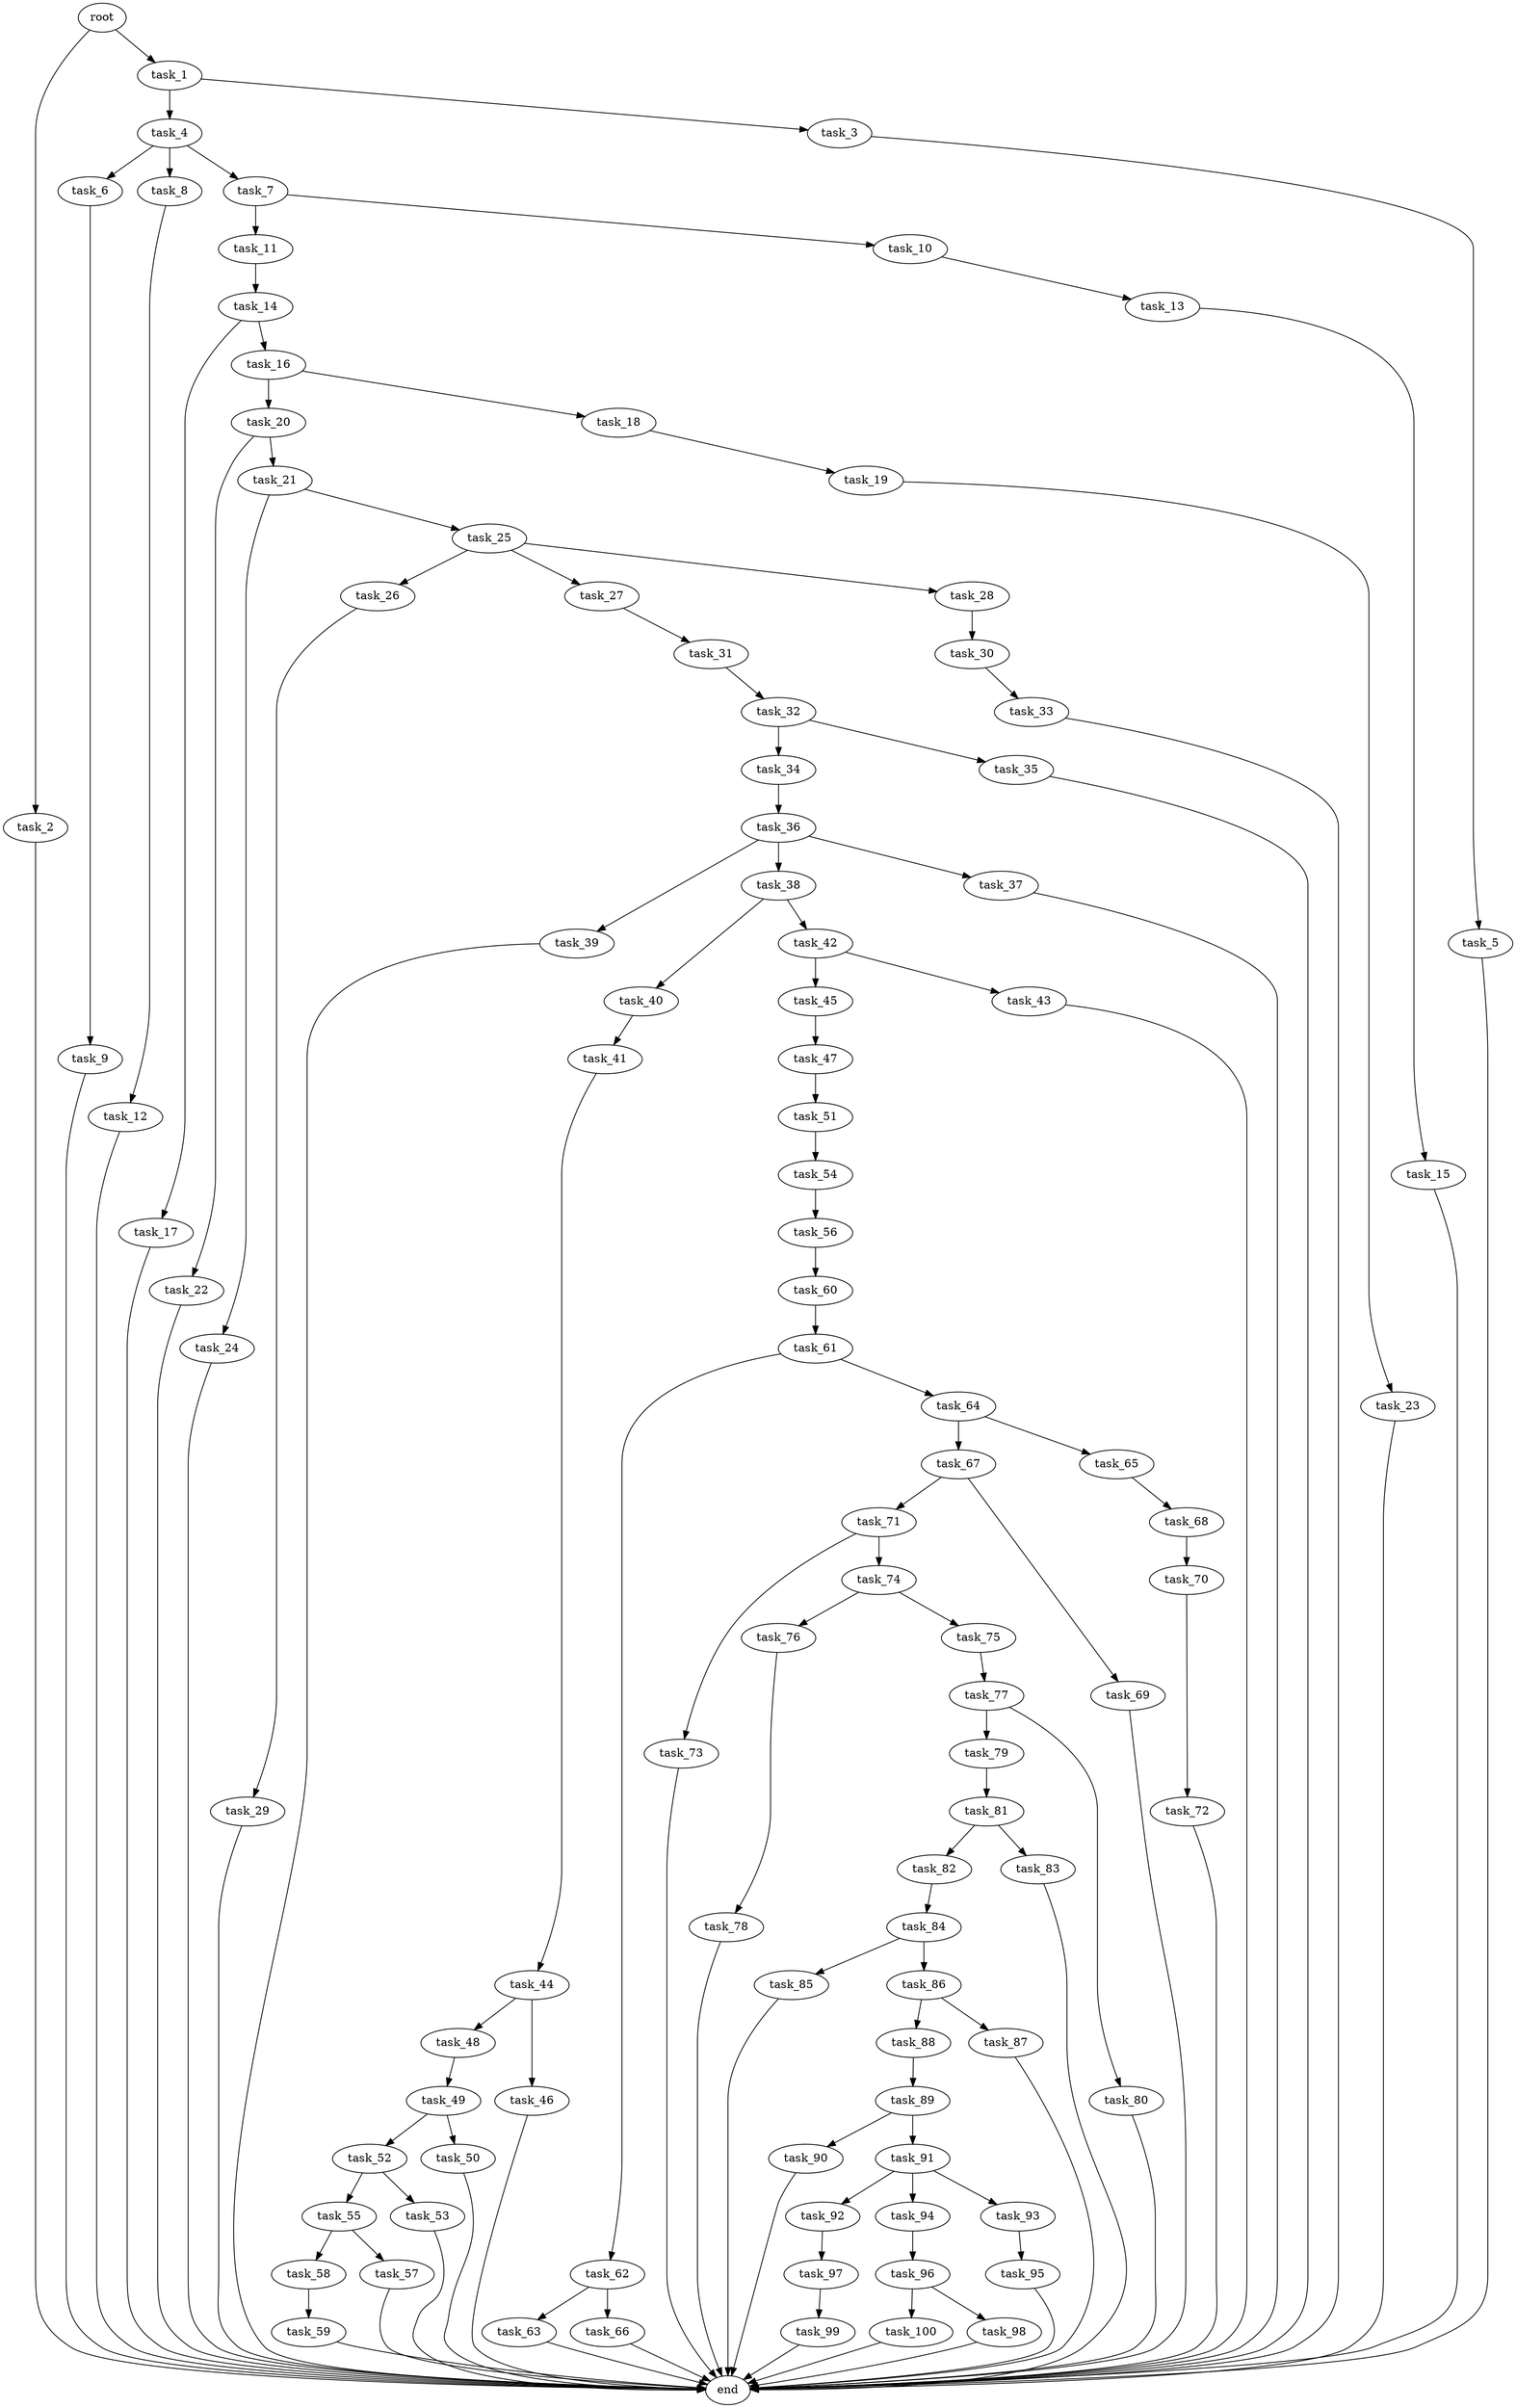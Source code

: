 digraph G {
  task_15 [size="7.964656e+11"];
  task_77 [size="6.226905e+10"];
  task_62 [size="5.681575e+11"];
  task_59 [size="3.462374e+11"];
  task_20 [size="5.787885e+11"];
  task_17 [size="9.656690e+11"];
  task_89 [size="8.204072e+11"];
  task_24 [size="7.943200e+11"];
  task_92 [size="8.269294e+11"];
  task_85 [size="5.439367e+11"];
  task_23 [size="7.153534e+11"];
  task_73 [size="9.771078e+11"];
  task_63 [size="4.889635e+11"];
  task_45 [size="4.571317e+11"];
  task_11 [size="2.408074e+11"];
  task_13 [size="7.278618e+11"];
  task_54 [size="9.986478e+11"];
  task_58 [size="2.481877e+11"];
  task_55 [size="4.967214e+11"];
  task_60 [size="4.216927e+11"];
  task_61 [size="7.366765e+11"];
  task_56 [size="3.215477e+11"];
  task_16 [size="4.926240e+10"];
  task_30 [size="8.175968e+11"];
  task_76 [size="5.340321e+11"];
  task_74 [size="5.066591e+11"];
  task_47 [size="7.350321e+11"];
  task_81 [size="5.471831e+11"];
  task_34 [size="3.320224e+11"];
  task_25 [size="3.061593e+11"];
  task_44 [size="5.774815e+10"];
  task_67 [size="7.509140e+11"];
  task_29 [size="1.328625e+11"];
  end [size="0.000000e+00"];
  task_66 [size="1.063116e+11"];
  task_2 [size="5.624291e+11"];
  task_4 [size="8.353387e+11"];
  task_86 [size="2.130502e+11"];
  task_64 [size="9.702951e+11"];
  task_36 [size="6.734728e+11"];
  task_71 [size="3.544607e+11"];
  task_94 [size="8.715208e+11"];
  task_95 [size="7.178780e+11"];
  task_96 [size="9.036894e+10"];
  task_48 [size="3.975467e+11"];
  task_53 [size="2.245115e+11"];
  task_5 [size="2.158350e+11"];
  task_79 [size="2.776347e+10"];
  task_52 [size="7.327309e+11"];
  task_31 [size="6.516880e+11"];
  task_1 [size="5.478873e+11"];
  task_82 [size="2.736689e+11"];
  task_19 [size="2.178818e+11"];
  task_40 [size="4.618352e+11"];
  task_57 [size="5.230991e+11"];
  task_83 [size="8.798459e+11"];
  task_6 [size="7.665748e+10"];
  task_80 [size="4.769447e+10"];
  task_22 [size="3.022691e+11"];
  task_99 [size="3.899512e+11"];
  task_100 [size="7.010981e+11"];
  task_84 [size="1.623974e+10"];
  task_90 [size="6.818316e+11"];
  task_49 [size="2.329908e+11"];
  task_3 [size="9.344961e+11"];
  task_14 [size="8.814919e+11"];
  task_18 [size="8.437428e+11"];
  task_42 [size="6.721968e+11"];
  task_10 [size="8.658344e+11"];
  task_70 [size="8.485882e+11"];
  task_78 [size="7.505984e+11"];
  task_50 [size="8.932146e+11"];
  task_21 [size="8.462321e+11"];
  task_32 [size="2.996356e+11"];
  task_51 [size="5.193862e+11"];
  task_46 [size="4.770868e+11"];
  task_12 [size="4.211172e+11"];
  task_9 [size="7.066878e+11"];
  task_93 [size="8.861622e+11"];
  task_43 [size="6.385370e+10"];
  task_26 [size="4.221063e+10"];
  task_41 [size="1.523878e+11"];
  task_27 [size="2.365113e+11"];
  task_68 [size="7.524121e+11"];
  task_65 [size="2.189450e+11"];
  task_39 [size="2.765227e+11"];
  task_38 [size="1.324015e+11"];
  task_72 [size="4.539977e+11"];
  task_98 [size="1.338739e+11"];
  task_28 [size="3.936325e+11"];
  task_69 [size="1.098451e+10"];
  task_88 [size="3.639821e+11"];
  task_91 [size="1.901790e+11"];
  task_8 [size="9.792882e+11"];
  task_75 [size="4.074778e+11"];
  task_33 [size="5.409184e+10"];
  root [size="0.000000e+00"];
  task_7 [size="2.014442e+10"];
  task_87 [size="9.532303e+11"];
  task_35 [size="6.817270e+11"];
  task_97 [size="2.131856e+11"];
  task_37 [size="6.879300e+11"];

  task_15 -> end [size="1.000000e-12"];
  task_77 -> task_79 [size="2.776347e+07"];
  task_77 -> task_80 [size="4.769447e+07"];
  task_62 -> task_66 [size="1.063116e+08"];
  task_62 -> task_63 [size="4.889635e+08"];
  task_59 -> end [size="1.000000e-12"];
  task_20 -> task_22 [size="3.022691e+08"];
  task_20 -> task_21 [size="8.462321e+08"];
  task_17 -> end [size="1.000000e-12"];
  task_89 -> task_91 [size="1.901790e+08"];
  task_89 -> task_90 [size="6.818316e+08"];
  task_24 -> end [size="1.000000e-12"];
  task_92 -> task_97 [size="2.131856e+08"];
  task_85 -> end [size="1.000000e-12"];
  task_23 -> end [size="1.000000e-12"];
  task_73 -> end [size="1.000000e-12"];
  task_63 -> end [size="1.000000e-12"];
  task_45 -> task_47 [size="7.350321e+08"];
  task_11 -> task_14 [size="8.814919e+08"];
  task_13 -> task_15 [size="7.964656e+08"];
  task_54 -> task_56 [size="3.215477e+08"];
  task_58 -> task_59 [size="3.462374e+08"];
  task_55 -> task_57 [size="5.230991e+08"];
  task_55 -> task_58 [size="2.481877e+08"];
  task_60 -> task_61 [size="7.366765e+08"];
  task_61 -> task_64 [size="9.702951e+08"];
  task_61 -> task_62 [size="5.681575e+08"];
  task_56 -> task_60 [size="4.216927e+08"];
  task_16 -> task_20 [size="5.787885e+08"];
  task_16 -> task_18 [size="8.437428e+08"];
  task_30 -> task_33 [size="5.409184e+07"];
  task_76 -> task_78 [size="7.505984e+08"];
  task_74 -> task_75 [size="4.074778e+08"];
  task_74 -> task_76 [size="5.340321e+08"];
  task_47 -> task_51 [size="5.193862e+08"];
  task_81 -> task_82 [size="2.736689e+08"];
  task_81 -> task_83 [size="8.798459e+08"];
  task_34 -> task_36 [size="6.734728e+08"];
  task_25 -> task_27 [size="2.365113e+08"];
  task_25 -> task_26 [size="4.221063e+07"];
  task_25 -> task_28 [size="3.936325e+08"];
  task_44 -> task_46 [size="4.770868e+08"];
  task_44 -> task_48 [size="3.975467e+08"];
  task_67 -> task_69 [size="1.098451e+07"];
  task_67 -> task_71 [size="3.544607e+08"];
  task_29 -> end [size="1.000000e-12"];
  task_66 -> end [size="1.000000e-12"];
  task_2 -> end [size="1.000000e-12"];
  task_4 -> task_7 [size="2.014442e+07"];
  task_4 -> task_6 [size="7.665748e+07"];
  task_4 -> task_8 [size="9.792882e+08"];
  task_86 -> task_87 [size="9.532303e+08"];
  task_86 -> task_88 [size="3.639821e+08"];
  task_64 -> task_65 [size="2.189450e+08"];
  task_64 -> task_67 [size="7.509140e+08"];
  task_36 -> task_37 [size="6.879300e+08"];
  task_36 -> task_39 [size="2.765227e+08"];
  task_36 -> task_38 [size="1.324015e+08"];
  task_71 -> task_73 [size="9.771078e+08"];
  task_71 -> task_74 [size="5.066591e+08"];
  task_94 -> task_96 [size="9.036894e+07"];
  task_95 -> end [size="1.000000e-12"];
  task_96 -> task_98 [size="1.338739e+08"];
  task_96 -> task_100 [size="7.010981e+08"];
  task_48 -> task_49 [size="2.329908e+08"];
  task_53 -> end [size="1.000000e-12"];
  task_5 -> end [size="1.000000e-12"];
  task_79 -> task_81 [size="5.471831e+08"];
  task_52 -> task_55 [size="4.967214e+08"];
  task_52 -> task_53 [size="2.245115e+08"];
  task_31 -> task_32 [size="2.996356e+08"];
  task_1 -> task_4 [size="8.353387e+08"];
  task_1 -> task_3 [size="9.344961e+08"];
  task_82 -> task_84 [size="1.623974e+07"];
  task_19 -> task_23 [size="7.153534e+08"];
  task_40 -> task_41 [size="1.523878e+08"];
  task_57 -> end [size="1.000000e-12"];
  task_83 -> end [size="1.000000e-12"];
  task_6 -> task_9 [size="7.066878e+08"];
  task_80 -> end [size="1.000000e-12"];
  task_22 -> end [size="1.000000e-12"];
  task_99 -> end [size="1.000000e-12"];
  task_100 -> end [size="1.000000e-12"];
  task_84 -> task_85 [size="5.439367e+08"];
  task_84 -> task_86 [size="2.130502e+08"];
  task_90 -> end [size="1.000000e-12"];
  task_49 -> task_52 [size="7.327309e+08"];
  task_49 -> task_50 [size="8.932146e+08"];
  task_3 -> task_5 [size="2.158350e+08"];
  task_14 -> task_16 [size="4.926240e+07"];
  task_14 -> task_17 [size="9.656690e+08"];
  task_18 -> task_19 [size="2.178818e+08"];
  task_42 -> task_45 [size="4.571317e+08"];
  task_42 -> task_43 [size="6.385370e+07"];
  task_10 -> task_13 [size="7.278618e+08"];
  task_70 -> task_72 [size="4.539977e+08"];
  task_78 -> end [size="1.000000e-12"];
  task_50 -> end [size="1.000000e-12"];
  task_21 -> task_24 [size="7.943200e+08"];
  task_21 -> task_25 [size="3.061593e+08"];
  task_32 -> task_35 [size="6.817270e+08"];
  task_32 -> task_34 [size="3.320224e+08"];
  task_51 -> task_54 [size="9.986478e+08"];
  task_46 -> end [size="1.000000e-12"];
  task_12 -> end [size="1.000000e-12"];
  task_9 -> end [size="1.000000e-12"];
  task_93 -> task_95 [size="7.178780e+08"];
  task_43 -> end [size="1.000000e-12"];
  task_26 -> task_29 [size="1.328625e+08"];
  task_41 -> task_44 [size="5.774815e+07"];
  task_27 -> task_31 [size="6.516880e+08"];
  task_68 -> task_70 [size="8.485882e+08"];
  task_65 -> task_68 [size="7.524121e+08"];
  task_39 -> end [size="1.000000e-12"];
  task_38 -> task_42 [size="6.721968e+08"];
  task_38 -> task_40 [size="4.618352e+08"];
  task_72 -> end [size="1.000000e-12"];
  task_98 -> end [size="1.000000e-12"];
  task_28 -> task_30 [size="8.175968e+08"];
  task_69 -> end [size="1.000000e-12"];
  task_88 -> task_89 [size="8.204072e+08"];
  task_91 -> task_92 [size="8.269294e+08"];
  task_91 -> task_93 [size="8.861622e+08"];
  task_91 -> task_94 [size="8.715208e+08"];
  task_8 -> task_12 [size="4.211172e+08"];
  task_75 -> task_77 [size="6.226905e+07"];
  task_33 -> end [size="1.000000e-12"];
  root -> task_1 [size="1.000000e-12"];
  root -> task_2 [size="1.000000e-12"];
  task_7 -> task_10 [size="8.658344e+08"];
  task_7 -> task_11 [size="2.408074e+08"];
  task_87 -> end [size="1.000000e-12"];
  task_35 -> end [size="1.000000e-12"];
  task_97 -> task_99 [size="3.899512e+08"];
  task_37 -> end [size="1.000000e-12"];
}
